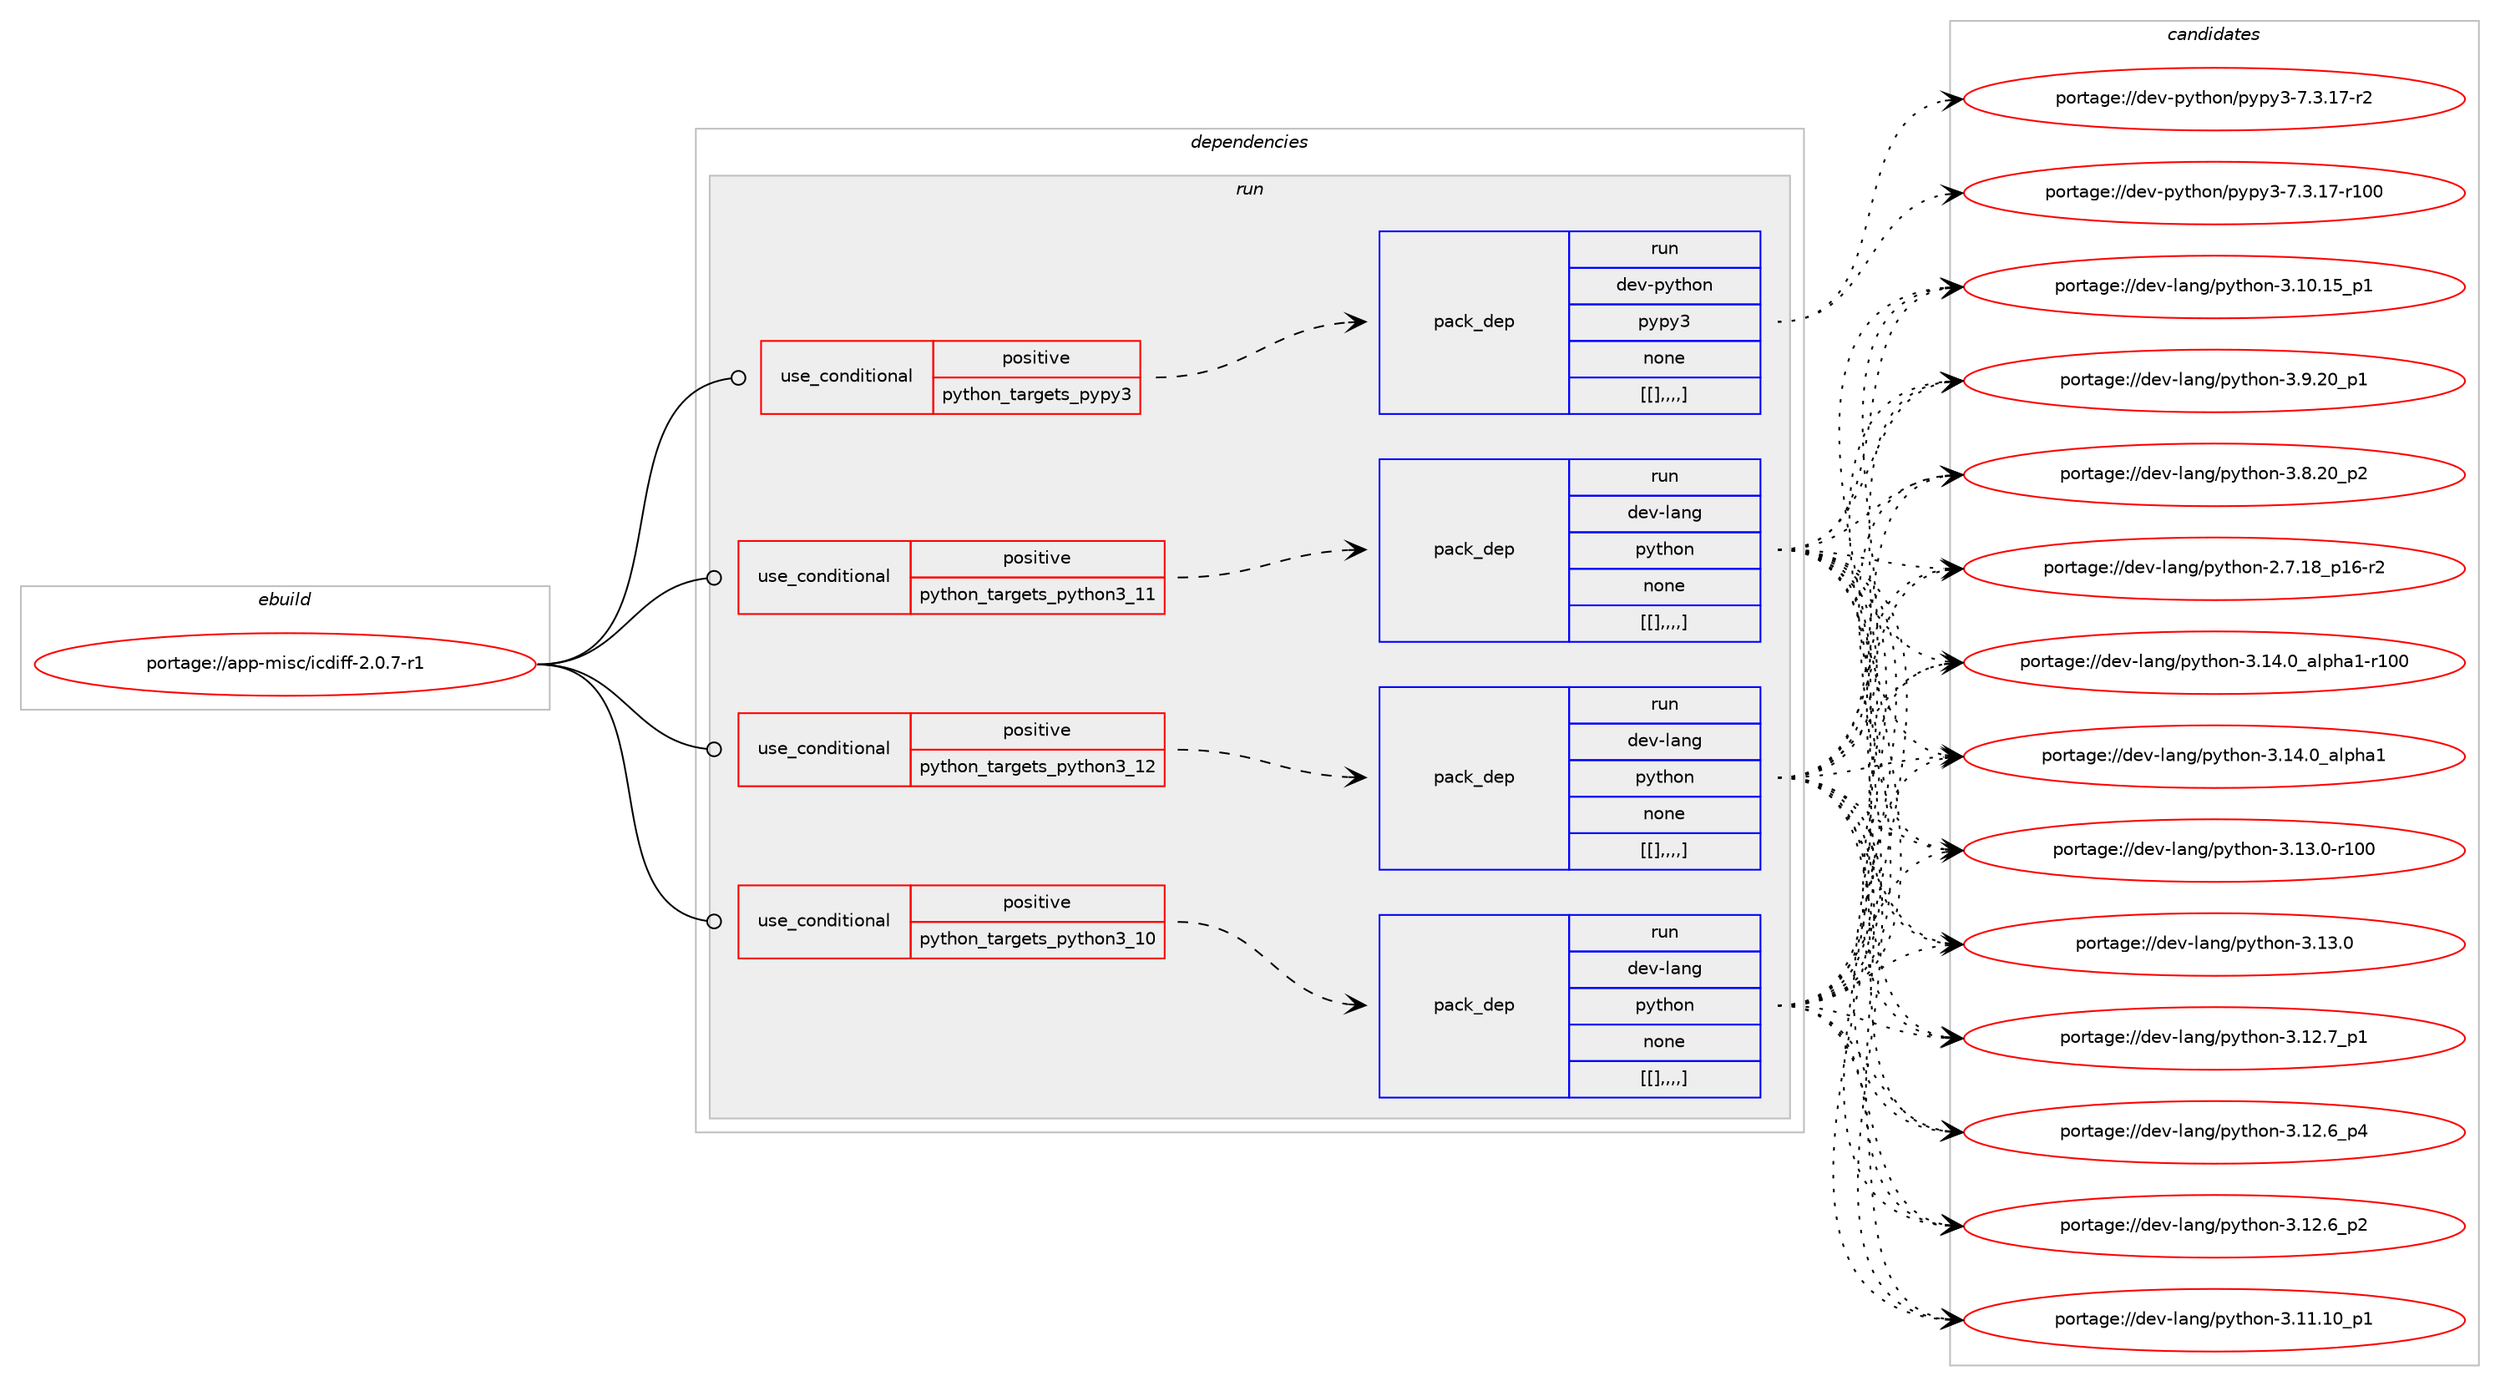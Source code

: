 digraph prolog {

# *************
# Graph options
# *************

newrank=true;
concentrate=true;
compound=true;
graph [rankdir=LR,fontname=Helvetica,fontsize=10,ranksep=1.5];#, ranksep=2.5, nodesep=0.2];
edge  [arrowhead=vee];
node  [fontname=Helvetica,fontsize=10];

# **********
# The ebuild
# **********

subgraph cluster_leftcol {
color=gray;
label=<<i>ebuild</i>>;
id [label="portage://app-misc/icdiff-2.0.7-r1", color=red, width=4, href="../app-misc/icdiff-2.0.7-r1.svg"];
}

# ****************
# The dependencies
# ****************

subgraph cluster_midcol {
color=gray;
label=<<i>dependencies</i>>;
subgraph cluster_compile {
fillcolor="#eeeeee";
style=filled;
label=<<i>compile</i>>;
}
subgraph cluster_compileandrun {
fillcolor="#eeeeee";
style=filled;
label=<<i>compile and run</i>>;
}
subgraph cluster_run {
fillcolor="#eeeeee";
style=filled;
label=<<i>run</i>>;
subgraph cond13218 {
dependency44453 [label=<<TABLE BORDER="0" CELLBORDER="1" CELLSPACING="0" CELLPADDING="4"><TR><TD ROWSPAN="3" CELLPADDING="10">use_conditional</TD></TR><TR><TD>positive</TD></TR><TR><TD>python_targets_pypy3</TD></TR></TABLE>>, shape=none, color=red];
subgraph pack30800 {
dependency44506 [label=<<TABLE BORDER="0" CELLBORDER="1" CELLSPACING="0" CELLPADDING="4" WIDTH="220"><TR><TD ROWSPAN="6" CELLPADDING="30">pack_dep</TD></TR><TR><TD WIDTH="110">run</TD></TR><TR><TD>dev-python</TD></TR><TR><TD>pypy3</TD></TR><TR><TD>none</TD></TR><TR><TD>[[],,,,]</TD></TR></TABLE>>, shape=none, color=blue];
}
dependency44453:e -> dependency44506:w [weight=20,style="dashed",arrowhead="vee"];
}
id:e -> dependency44453:w [weight=20,style="solid",arrowhead="odot"];
subgraph cond13243 {
dependency44562 [label=<<TABLE BORDER="0" CELLBORDER="1" CELLSPACING="0" CELLPADDING="4"><TR><TD ROWSPAN="3" CELLPADDING="10">use_conditional</TD></TR><TR><TD>positive</TD></TR><TR><TD>python_targets_python3_10</TD></TR></TABLE>>, shape=none, color=red];
subgraph pack30896 {
dependency44614 [label=<<TABLE BORDER="0" CELLBORDER="1" CELLSPACING="0" CELLPADDING="4" WIDTH="220"><TR><TD ROWSPAN="6" CELLPADDING="30">pack_dep</TD></TR><TR><TD WIDTH="110">run</TD></TR><TR><TD>dev-lang</TD></TR><TR><TD>python</TD></TR><TR><TD>none</TD></TR><TR><TD>[[],,,,]</TD></TR></TABLE>>, shape=none, color=blue];
}
dependency44562:e -> dependency44614:w [weight=20,style="dashed",arrowhead="vee"];
}
id:e -> dependency44562:w [weight=20,style="solid",arrowhead="odot"];
subgraph cond13279 {
dependency44664 [label=<<TABLE BORDER="0" CELLBORDER="1" CELLSPACING="0" CELLPADDING="4"><TR><TD ROWSPAN="3" CELLPADDING="10">use_conditional</TD></TR><TR><TD>positive</TD></TR><TR><TD>python_targets_python3_11</TD></TR></TABLE>>, shape=none, color=red];
subgraph pack30938 {
dependency44681 [label=<<TABLE BORDER="0" CELLBORDER="1" CELLSPACING="0" CELLPADDING="4" WIDTH="220"><TR><TD ROWSPAN="6" CELLPADDING="30">pack_dep</TD></TR><TR><TD WIDTH="110">run</TD></TR><TR><TD>dev-lang</TD></TR><TR><TD>python</TD></TR><TR><TD>none</TD></TR><TR><TD>[[],,,,]</TD></TR></TABLE>>, shape=none, color=blue];
}
dependency44664:e -> dependency44681:w [weight=20,style="dashed",arrowhead="vee"];
}
id:e -> dependency44664:w [weight=20,style="solid",arrowhead="odot"];
subgraph cond13286 {
dependency44686 [label=<<TABLE BORDER="0" CELLBORDER="1" CELLSPACING="0" CELLPADDING="4"><TR><TD ROWSPAN="3" CELLPADDING="10">use_conditional</TD></TR><TR><TD>positive</TD></TR><TR><TD>python_targets_python3_12</TD></TR></TABLE>>, shape=none, color=red];
subgraph pack30988 {
dependency44774 [label=<<TABLE BORDER="0" CELLBORDER="1" CELLSPACING="0" CELLPADDING="4" WIDTH="220"><TR><TD ROWSPAN="6" CELLPADDING="30">pack_dep</TD></TR><TR><TD WIDTH="110">run</TD></TR><TR><TD>dev-lang</TD></TR><TR><TD>python</TD></TR><TR><TD>none</TD></TR><TR><TD>[[],,,,]</TD></TR></TABLE>>, shape=none, color=blue];
}
dependency44686:e -> dependency44774:w [weight=20,style="dashed",arrowhead="vee"];
}
id:e -> dependency44686:w [weight=20,style="solid",arrowhead="odot"];
}
}

# **************
# The candidates
# **************

subgraph cluster_choices {
rank=same;
color=gray;
label=<<i>candidates</i>>;

subgraph choice29457 {
color=black;
nodesep=1;
choice100101118451121211161041111104711212111212151455546514649554511450 [label="portage://dev-python/pypy3-7.3.17-r2", color=red, width=4,href="../dev-python/pypy3-7.3.17-r2.svg"];
choice1001011184511212111610411111047112121112121514555465146495545114494848 [label="portage://dev-python/pypy3-7.3.17-r100", color=red, width=4,href="../dev-python/pypy3-7.3.17-r100.svg"];
dependency44506:e -> choice100101118451121211161041111104711212111212151455546514649554511450:w [style=dotted,weight="100"];
dependency44506:e -> choice1001011184511212111610411111047112121112121514555465146495545114494848:w [style=dotted,weight="100"];
}
subgraph choice29492 {
color=black;
nodesep=1;
choice100101118451089711010347112121116104111110455146495246489597108112104974945114494848 [label="portage://dev-lang/python-3.14.0_alpha1-r100", color=red, width=4,href="../dev-lang/python-3.14.0_alpha1-r100.svg"];
choice1001011184510897110103471121211161041111104551464952464895971081121049749 [label="portage://dev-lang/python-3.14.0_alpha1", color=red, width=4,href="../dev-lang/python-3.14.0_alpha1.svg"];
choice1001011184510897110103471121211161041111104551464951464845114494848 [label="portage://dev-lang/python-3.13.0-r100", color=red, width=4,href="../dev-lang/python-3.13.0-r100.svg"];
choice10010111845108971101034711212111610411111045514649514648 [label="portage://dev-lang/python-3.13.0", color=red, width=4,href="../dev-lang/python-3.13.0.svg"];
choice100101118451089711010347112121116104111110455146495046559511249 [label="portage://dev-lang/python-3.12.7_p1", color=red, width=4,href="../dev-lang/python-3.12.7_p1.svg"];
choice100101118451089711010347112121116104111110455146495046549511252 [label="portage://dev-lang/python-3.12.6_p4", color=red, width=4,href="../dev-lang/python-3.12.6_p4.svg"];
choice100101118451089711010347112121116104111110455146495046549511250 [label="portage://dev-lang/python-3.12.6_p2", color=red, width=4,href="../dev-lang/python-3.12.6_p2.svg"];
choice10010111845108971101034711212111610411111045514649494649489511249 [label="portage://dev-lang/python-3.11.10_p1", color=red, width=4,href="../dev-lang/python-3.11.10_p1.svg"];
choice10010111845108971101034711212111610411111045514649484649539511249 [label="portage://dev-lang/python-3.10.15_p1", color=red, width=4,href="../dev-lang/python-3.10.15_p1.svg"];
choice100101118451089711010347112121116104111110455146574650489511249 [label="portage://dev-lang/python-3.9.20_p1", color=red, width=4,href="../dev-lang/python-3.9.20_p1.svg"];
choice100101118451089711010347112121116104111110455146564650489511250 [label="portage://dev-lang/python-3.8.20_p2", color=red, width=4,href="../dev-lang/python-3.8.20_p2.svg"];
choice100101118451089711010347112121116104111110455046554649569511249544511450 [label="portage://dev-lang/python-2.7.18_p16-r2", color=red, width=4,href="../dev-lang/python-2.7.18_p16-r2.svg"];
dependency44614:e -> choice100101118451089711010347112121116104111110455146495246489597108112104974945114494848:w [style=dotted,weight="100"];
dependency44614:e -> choice1001011184510897110103471121211161041111104551464952464895971081121049749:w [style=dotted,weight="100"];
dependency44614:e -> choice1001011184510897110103471121211161041111104551464951464845114494848:w [style=dotted,weight="100"];
dependency44614:e -> choice10010111845108971101034711212111610411111045514649514648:w [style=dotted,weight="100"];
dependency44614:e -> choice100101118451089711010347112121116104111110455146495046559511249:w [style=dotted,weight="100"];
dependency44614:e -> choice100101118451089711010347112121116104111110455146495046549511252:w [style=dotted,weight="100"];
dependency44614:e -> choice100101118451089711010347112121116104111110455146495046549511250:w [style=dotted,weight="100"];
dependency44614:e -> choice10010111845108971101034711212111610411111045514649494649489511249:w [style=dotted,weight="100"];
dependency44614:e -> choice10010111845108971101034711212111610411111045514649484649539511249:w [style=dotted,weight="100"];
dependency44614:e -> choice100101118451089711010347112121116104111110455146574650489511249:w [style=dotted,weight="100"];
dependency44614:e -> choice100101118451089711010347112121116104111110455146564650489511250:w [style=dotted,weight="100"];
dependency44614:e -> choice100101118451089711010347112121116104111110455046554649569511249544511450:w [style=dotted,weight="100"];
}
subgraph choice29563 {
color=black;
nodesep=1;
choice100101118451089711010347112121116104111110455146495246489597108112104974945114494848 [label="portage://dev-lang/python-3.14.0_alpha1-r100", color=red, width=4,href="../dev-lang/python-3.14.0_alpha1-r100.svg"];
choice1001011184510897110103471121211161041111104551464952464895971081121049749 [label="portage://dev-lang/python-3.14.0_alpha1", color=red, width=4,href="../dev-lang/python-3.14.0_alpha1.svg"];
choice1001011184510897110103471121211161041111104551464951464845114494848 [label="portage://dev-lang/python-3.13.0-r100", color=red, width=4,href="../dev-lang/python-3.13.0-r100.svg"];
choice10010111845108971101034711212111610411111045514649514648 [label="portage://dev-lang/python-3.13.0", color=red, width=4,href="../dev-lang/python-3.13.0.svg"];
choice100101118451089711010347112121116104111110455146495046559511249 [label="portage://dev-lang/python-3.12.7_p1", color=red, width=4,href="../dev-lang/python-3.12.7_p1.svg"];
choice100101118451089711010347112121116104111110455146495046549511252 [label="portage://dev-lang/python-3.12.6_p4", color=red, width=4,href="../dev-lang/python-3.12.6_p4.svg"];
choice100101118451089711010347112121116104111110455146495046549511250 [label="portage://dev-lang/python-3.12.6_p2", color=red, width=4,href="../dev-lang/python-3.12.6_p2.svg"];
choice10010111845108971101034711212111610411111045514649494649489511249 [label="portage://dev-lang/python-3.11.10_p1", color=red, width=4,href="../dev-lang/python-3.11.10_p1.svg"];
choice10010111845108971101034711212111610411111045514649484649539511249 [label="portage://dev-lang/python-3.10.15_p1", color=red, width=4,href="../dev-lang/python-3.10.15_p1.svg"];
choice100101118451089711010347112121116104111110455146574650489511249 [label="portage://dev-lang/python-3.9.20_p1", color=red, width=4,href="../dev-lang/python-3.9.20_p1.svg"];
choice100101118451089711010347112121116104111110455146564650489511250 [label="portage://dev-lang/python-3.8.20_p2", color=red, width=4,href="../dev-lang/python-3.8.20_p2.svg"];
choice100101118451089711010347112121116104111110455046554649569511249544511450 [label="portage://dev-lang/python-2.7.18_p16-r2", color=red, width=4,href="../dev-lang/python-2.7.18_p16-r2.svg"];
dependency44681:e -> choice100101118451089711010347112121116104111110455146495246489597108112104974945114494848:w [style=dotted,weight="100"];
dependency44681:e -> choice1001011184510897110103471121211161041111104551464952464895971081121049749:w [style=dotted,weight="100"];
dependency44681:e -> choice1001011184510897110103471121211161041111104551464951464845114494848:w [style=dotted,weight="100"];
dependency44681:e -> choice10010111845108971101034711212111610411111045514649514648:w [style=dotted,weight="100"];
dependency44681:e -> choice100101118451089711010347112121116104111110455146495046559511249:w [style=dotted,weight="100"];
dependency44681:e -> choice100101118451089711010347112121116104111110455146495046549511252:w [style=dotted,weight="100"];
dependency44681:e -> choice100101118451089711010347112121116104111110455146495046549511250:w [style=dotted,weight="100"];
dependency44681:e -> choice10010111845108971101034711212111610411111045514649494649489511249:w [style=dotted,weight="100"];
dependency44681:e -> choice10010111845108971101034711212111610411111045514649484649539511249:w [style=dotted,weight="100"];
dependency44681:e -> choice100101118451089711010347112121116104111110455146574650489511249:w [style=dotted,weight="100"];
dependency44681:e -> choice100101118451089711010347112121116104111110455146564650489511250:w [style=dotted,weight="100"];
dependency44681:e -> choice100101118451089711010347112121116104111110455046554649569511249544511450:w [style=dotted,weight="100"];
}
subgraph choice29583 {
color=black;
nodesep=1;
choice100101118451089711010347112121116104111110455146495246489597108112104974945114494848 [label="portage://dev-lang/python-3.14.0_alpha1-r100", color=red, width=4,href="../dev-lang/python-3.14.0_alpha1-r100.svg"];
choice1001011184510897110103471121211161041111104551464952464895971081121049749 [label="portage://dev-lang/python-3.14.0_alpha1", color=red, width=4,href="../dev-lang/python-3.14.0_alpha1.svg"];
choice1001011184510897110103471121211161041111104551464951464845114494848 [label="portage://dev-lang/python-3.13.0-r100", color=red, width=4,href="../dev-lang/python-3.13.0-r100.svg"];
choice10010111845108971101034711212111610411111045514649514648 [label="portage://dev-lang/python-3.13.0", color=red, width=4,href="../dev-lang/python-3.13.0.svg"];
choice100101118451089711010347112121116104111110455146495046559511249 [label="portage://dev-lang/python-3.12.7_p1", color=red, width=4,href="../dev-lang/python-3.12.7_p1.svg"];
choice100101118451089711010347112121116104111110455146495046549511252 [label="portage://dev-lang/python-3.12.6_p4", color=red, width=4,href="../dev-lang/python-3.12.6_p4.svg"];
choice100101118451089711010347112121116104111110455146495046549511250 [label="portage://dev-lang/python-3.12.6_p2", color=red, width=4,href="../dev-lang/python-3.12.6_p2.svg"];
choice10010111845108971101034711212111610411111045514649494649489511249 [label="portage://dev-lang/python-3.11.10_p1", color=red, width=4,href="../dev-lang/python-3.11.10_p1.svg"];
choice10010111845108971101034711212111610411111045514649484649539511249 [label="portage://dev-lang/python-3.10.15_p1", color=red, width=4,href="../dev-lang/python-3.10.15_p1.svg"];
choice100101118451089711010347112121116104111110455146574650489511249 [label="portage://dev-lang/python-3.9.20_p1", color=red, width=4,href="../dev-lang/python-3.9.20_p1.svg"];
choice100101118451089711010347112121116104111110455146564650489511250 [label="portage://dev-lang/python-3.8.20_p2", color=red, width=4,href="../dev-lang/python-3.8.20_p2.svg"];
choice100101118451089711010347112121116104111110455046554649569511249544511450 [label="portage://dev-lang/python-2.7.18_p16-r2", color=red, width=4,href="../dev-lang/python-2.7.18_p16-r2.svg"];
dependency44774:e -> choice100101118451089711010347112121116104111110455146495246489597108112104974945114494848:w [style=dotted,weight="100"];
dependency44774:e -> choice1001011184510897110103471121211161041111104551464952464895971081121049749:w [style=dotted,weight="100"];
dependency44774:e -> choice1001011184510897110103471121211161041111104551464951464845114494848:w [style=dotted,weight="100"];
dependency44774:e -> choice10010111845108971101034711212111610411111045514649514648:w [style=dotted,weight="100"];
dependency44774:e -> choice100101118451089711010347112121116104111110455146495046559511249:w [style=dotted,weight="100"];
dependency44774:e -> choice100101118451089711010347112121116104111110455146495046549511252:w [style=dotted,weight="100"];
dependency44774:e -> choice100101118451089711010347112121116104111110455146495046549511250:w [style=dotted,weight="100"];
dependency44774:e -> choice10010111845108971101034711212111610411111045514649494649489511249:w [style=dotted,weight="100"];
dependency44774:e -> choice10010111845108971101034711212111610411111045514649484649539511249:w [style=dotted,weight="100"];
dependency44774:e -> choice100101118451089711010347112121116104111110455146574650489511249:w [style=dotted,weight="100"];
dependency44774:e -> choice100101118451089711010347112121116104111110455146564650489511250:w [style=dotted,weight="100"];
dependency44774:e -> choice100101118451089711010347112121116104111110455046554649569511249544511450:w [style=dotted,weight="100"];
}
}

}
